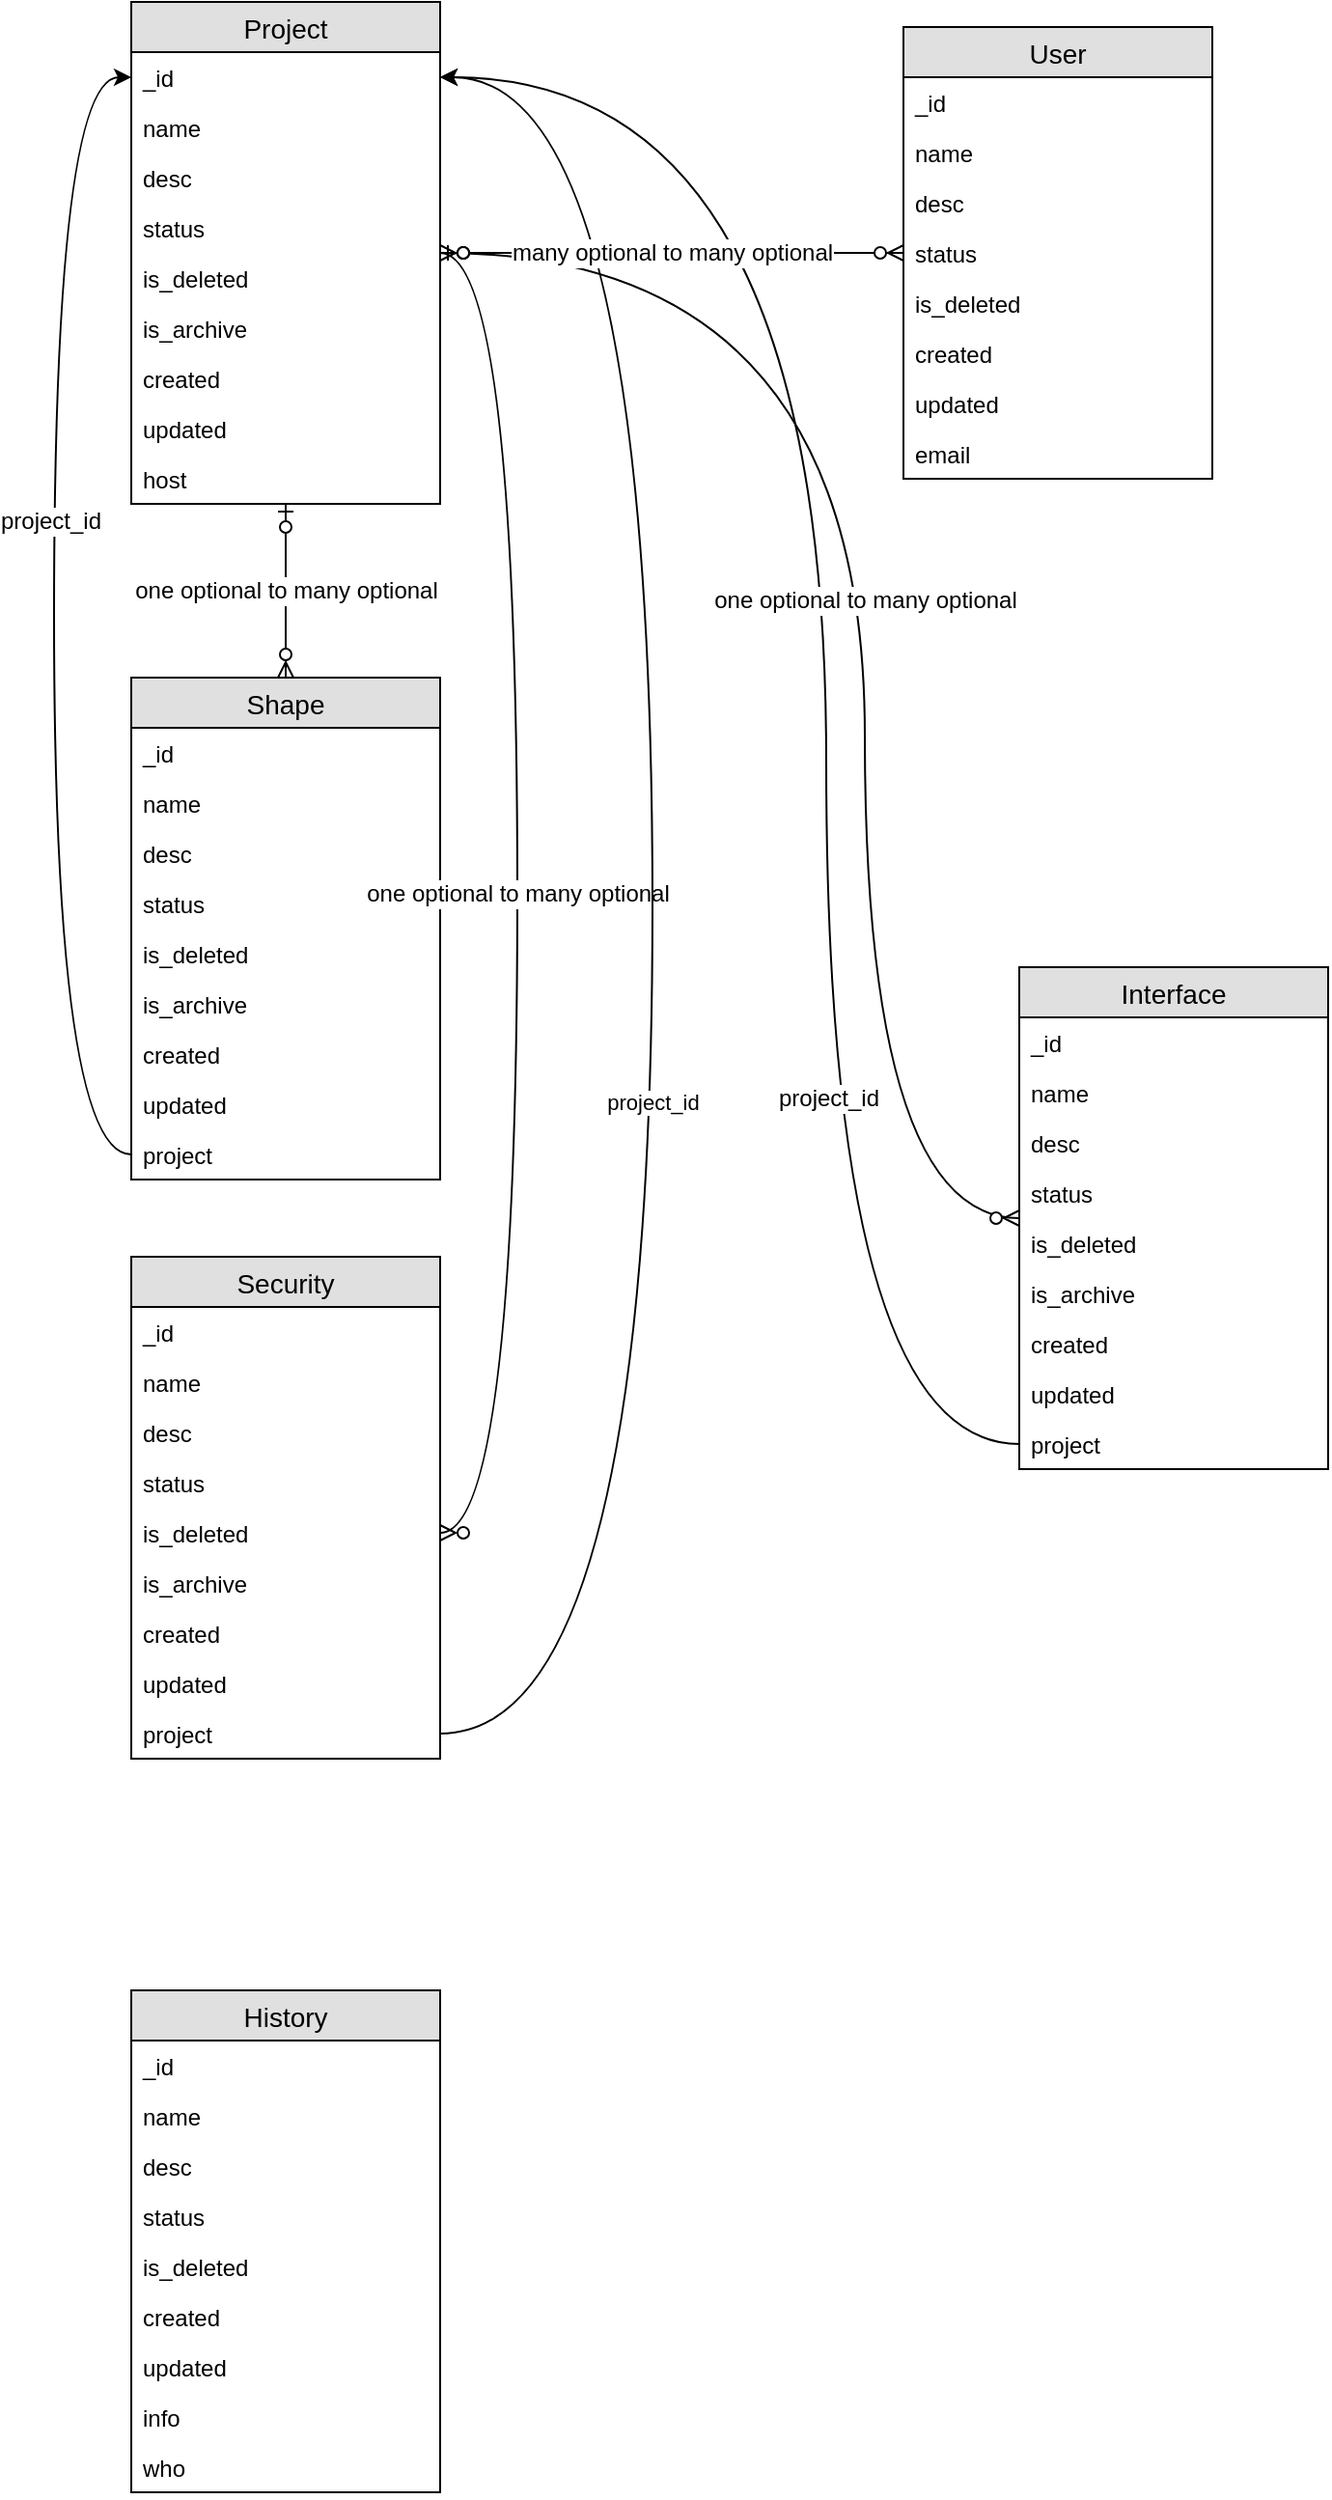 <mxfile version="12.1.1" type="github" pages="1">
  <diagram id="xwn4igHJJTcLy6LHrwpA" name="第 1 页">
    <mxGraphModel dx="1172" dy="681" grid="1" gridSize="10" guides="1" tooltips="1" connect="1" arrows="1" fold="1" page="1" pageScale="1" pageWidth="827" pageHeight="1169" math="0" shadow="0">
      <root>
        <mxCell id="0"/>
        <mxCell id="1" parent="0"/>
        <mxCell id="aHNtrxaZ0qjEewPJSjyl-1" value="History" style="swimlane;fontStyle=0;childLayout=stackLayout;horizontal=1;startSize=26;fillColor=#e0e0e0;horizontalStack=0;resizeParent=1;resizeParentMax=0;resizeLast=0;collapsible=1;marginBottom=0;swimlaneFillColor=#ffffff;align=center;fontSize=14;" vertex="1" parent="1">
          <mxGeometry x="130" y="1460" width="160" height="260" as="geometry"/>
        </mxCell>
        <mxCell id="aHNtrxaZ0qjEewPJSjyl-2" value="_id" style="text;strokeColor=none;fillColor=none;spacingLeft=4;spacingRight=4;overflow=hidden;rotatable=0;points=[[0,0.5],[1,0.5]];portConstraint=eastwest;fontSize=12;" vertex="1" parent="aHNtrxaZ0qjEewPJSjyl-1">
          <mxGeometry y="26" width="160" height="26" as="geometry"/>
        </mxCell>
        <mxCell id="aHNtrxaZ0qjEewPJSjyl-72" value="name" style="text;strokeColor=none;fillColor=none;spacingLeft=4;spacingRight=4;overflow=hidden;rotatable=0;points=[[0,0.5],[1,0.5]];portConstraint=eastwest;fontSize=12;" vertex="1" parent="aHNtrxaZ0qjEewPJSjyl-1">
          <mxGeometry y="52" width="160" height="26" as="geometry"/>
        </mxCell>
        <mxCell id="aHNtrxaZ0qjEewPJSjyl-5" value="desc" style="text;strokeColor=none;fillColor=none;spacingLeft=4;spacingRight=4;overflow=hidden;rotatable=0;points=[[0,0.5],[1,0.5]];portConstraint=eastwest;fontSize=12;" vertex="1" parent="aHNtrxaZ0qjEewPJSjyl-1">
          <mxGeometry y="78" width="160" height="26" as="geometry"/>
        </mxCell>
        <mxCell id="aHNtrxaZ0qjEewPJSjyl-3" value="status" style="text;strokeColor=none;fillColor=none;spacingLeft=4;spacingRight=4;overflow=hidden;rotatable=0;points=[[0,0.5],[1,0.5]];portConstraint=eastwest;fontSize=12;" vertex="1" parent="aHNtrxaZ0qjEewPJSjyl-1">
          <mxGeometry y="104" width="160" height="26" as="geometry"/>
        </mxCell>
        <mxCell id="aHNtrxaZ0qjEewPJSjyl-11" value="is_deleted" style="text;strokeColor=none;fillColor=none;spacingLeft=4;spacingRight=4;overflow=hidden;rotatable=0;points=[[0,0.5],[1,0.5]];portConstraint=eastwest;fontSize=12;" vertex="1" parent="aHNtrxaZ0qjEewPJSjyl-1">
          <mxGeometry y="130" width="160" height="26" as="geometry"/>
        </mxCell>
        <mxCell id="aHNtrxaZ0qjEewPJSjyl-12" value="created" style="text;strokeColor=none;fillColor=none;spacingLeft=4;spacingRight=4;overflow=hidden;rotatable=0;points=[[0,0.5],[1,0.5]];portConstraint=eastwest;fontSize=12;" vertex="1" parent="aHNtrxaZ0qjEewPJSjyl-1">
          <mxGeometry y="156" width="160" height="26" as="geometry"/>
        </mxCell>
        <mxCell id="aHNtrxaZ0qjEewPJSjyl-14" value="updated" style="text;strokeColor=none;fillColor=none;spacingLeft=4;spacingRight=4;overflow=hidden;rotatable=0;points=[[0,0.5],[1,0.5]];portConstraint=eastwest;fontSize=12;" vertex="1" parent="aHNtrxaZ0qjEewPJSjyl-1">
          <mxGeometry y="182" width="160" height="26" as="geometry"/>
        </mxCell>
        <mxCell id="aHNtrxaZ0qjEewPJSjyl-15" value="info" style="text;strokeColor=none;fillColor=none;spacingLeft=4;spacingRight=4;overflow=hidden;rotatable=0;points=[[0,0.5],[1,0.5]];portConstraint=eastwest;fontSize=12;" vertex="1" parent="aHNtrxaZ0qjEewPJSjyl-1">
          <mxGeometry y="208" width="160" height="26" as="geometry"/>
        </mxCell>
        <mxCell id="aHNtrxaZ0qjEewPJSjyl-16" value="who" style="text;strokeColor=none;fillColor=none;spacingLeft=4;spacingRight=4;overflow=hidden;rotatable=0;points=[[0,0.5],[1,0.5]];portConstraint=eastwest;fontSize=12;" vertex="1" parent="aHNtrxaZ0qjEewPJSjyl-1">
          <mxGeometry y="234" width="160" height="26" as="geometry"/>
        </mxCell>
        <mxCell id="aHNtrxaZ0qjEewPJSjyl-18" value="Interface" style="swimlane;fontStyle=0;childLayout=stackLayout;horizontal=1;startSize=26;fillColor=#e0e0e0;horizontalStack=0;resizeParent=1;resizeParentMax=0;resizeLast=0;collapsible=1;marginBottom=0;swimlaneFillColor=#ffffff;align=center;fontSize=14;" vertex="1" parent="1">
          <mxGeometry x="590" y="930" width="160" height="260" as="geometry"/>
        </mxCell>
        <mxCell id="aHNtrxaZ0qjEewPJSjyl-74" value="_id" style="text;strokeColor=none;fillColor=none;spacingLeft=4;spacingRight=4;overflow=hidden;rotatable=0;points=[[0,0.5],[1,0.5]];portConstraint=eastwest;fontSize=12;" vertex="1" parent="aHNtrxaZ0qjEewPJSjyl-18">
          <mxGeometry y="26" width="160" height="26" as="geometry"/>
        </mxCell>
        <mxCell id="aHNtrxaZ0qjEewPJSjyl-19" value="name" style="text;strokeColor=none;fillColor=none;spacingLeft=4;spacingRight=4;overflow=hidden;rotatable=0;points=[[0,0.5],[1,0.5]];portConstraint=eastwest;fontSize=12;" vertex="1" parent="aHNtrxaZ0qjEewPJSjyl-18">
          <mxGeometry y="52" width="160" height="26" as="geometry"/>
        </mxCell>
        <mxCell id="aHNtrxaZ0qjEewPJSjyl-20" value="desc" style="text;strokeColor=none;fillColor=none;spacingLeft=4;spacingRight=4;overflow=hidden;rotatable=0;points=[[0,0.5],[1,0.5]];portConstraint=eastwest;fontSize=12;" vertex="1" parent="aHNtrxaZ0qjEewPJSjyl-18">
          <mxGeometry y="78" width="160" height="26" as="geometry"/>
        </mxCell>
        <mxCell id="aHNtrxaZ0qjEewPJSjyl-21" value="status" style="text;strokeColor=none;fillColor=none;spacingLeft=4;spacingRight=4;overflow=hidden;rotatable=0;points=[[0,0.5],[1,0.5]];portConstraint=eastwest;fontSize=12;" vertex="1" parent="aHNtrxaZ0qjEewPJSjyl-18">
          <mxGeometry y="104" width="160" height="26" as="geometry"/>
        </mxCell>
        <mxCell id="aHNtrxaZ0qjEewPJSjyl-22" value="is_deleted" style="text;strokeColor=none;fillColor=none;spacingLeft=4;spacingRight=4;overflow=hidden;rotatable=0;points=[[0,0.5],[1,0.5]];portConstraint=eastwest;fontSize=12;" vertex="1" parent="aHNtrxaZ0qjEewPJSjyl-18">
          <mxGeometry y="130" width="160" height="26" as="geometry"/>
        </mxCell>
        <mxCell id="aHNtrxaZ0qjEewPJSjyl-27" value="is_archive" style="text;strokeColor=none;fillColor=none;spacingLeft=4;spacingRight=4;overflow=hidden;rotatable=0;points=[[0,0.5],[1,0.5]];portConstraint=eastwest;fontSize=12;" vertex="1" parent="aHNtrxaZ0qjEewPJSjyl-18">
          <mxGeometry y="156" width="160" height="26" as="geometry"/>
        </mxCell>
        <mxCell id="aHNtrxaZ0qjEewPJSjyl-23" value="created" style="text;strokeColor=none;fillColor=none;spacingLeft=4;spacingRight=4;overflow=hidden;rotatable=0;points=[[0,0.5],[1,0.5]];portConstraint=eastwest;fontSize=12;" vertex="1" parent="aHNtrxaZ0qjEewPJSjyl-18">
          <mxGeometry y="182" width="160" height="26" as="geometry"/>
        </mxCell>
        <mxCell id="aHNtrxaZ0qjEewPJSjyl-25" value="updated" style="text;strokeColor=none;fillColor=none;spacingLeft=4;spacingRight=4;overflow=hidden;rotatable=0;points=[[0,0.5],[1,0.5]];portConstraint=eastwest;fontSize=12;" vertex="1" parent="aHNtrxaZ0qjEewPJSjyl-18">
          <mxGeometry y="208" width="160" height="26" as="geometry"/>
        </mxCell>
        <mxCell id="aHNtrxaZ0qjEewPJSjyl-26" value="project" style="text;strokeColor=none;fillColor=none;spacingLeft=4;spacingRight=4;overflow=hidden;rotatable=0;points=[[0,0.5],[1,0.5]];portConstraint=eastwest;fontSize=12;" vertex="1" parent="aHNtrxaZ0qjEewPJSjyl-18">
          <mxGeometry y="234" width="160" height="26" as="geometry"/>
        </mxCell>
        <mxCell id="aHNtrxaZ0qjEewPJSjyl-29" value="Shape" style="swimlane;fontStyle=0;childLayout=stackLayout;horizontal=1;startSize=26;fillColor=#e0e0e0;horizontalStack=0;resizeParent=1;resizeParentMax=0;resizeLast=0;collapsible=1;marginBottom=0;swimlaneFillColor=#ffffff;align=center;fontSize=14;" vertex="1" parent="1">
          <mxGeometry x="130" y="780" width="160" height="260" as="geometry"/>
        </mxCell>
        <mxCell id="aHNtrxaZ0qjEewPJSjyl-75" value="_id" style="text;strokeColor=none;fillColor=none;spacingLeft=4;spacingRight=4;overflow=hidden;rotatable=0;points=[[0,0.5],[1,0.5]];portConstraint=eastwest;fontSize=12;" vertex="1" parent="aHNtrxaZ0qjEewPJSjyl-29">
          <mxGeometry y="26" width="160" height="26" as="geometry"/>
        </mxCell>
        <mxCell id="aHNtrxaZ0qjEewPJSjyl-30" value="name" style="text;strokeColor=none;fillColor=none;spacingLeft=4;spacingRight=4;overflow=hidden;rotatable=0;points=[[0,0.5],[1,0.5]];portConstraint=eastwest;fontSize=12;" vertex="1" parent="aHNtrxaZ0qjEewPJSjyl-29">
          <mxGeometry y="52" width="160" height="26" as="geometry"/>
        </mxCell>
        <mxCell id="aHNtrxaZ0qjEewPJSjyl-31" value="desc" style="text;strokeColor=none;fillColor=none;spacingLeft=4;spacingRight=4;overflow=hidden;rotatable=0;points=[[0,0.5],[1,0.5]];portConstraint=eastwest;fontSize=12;" vertex="1" parent="aHNtrxaZ0qjEewPJSjyl-29">
          <mxGeometry y="78" width="160" height="26" as="geometry"/>
        </mxCell>
        <mxCell id="aHNtrxaZ0qjEewPJSjyl-32" value="status" style="text;strokeColor=none;fillColor=none;spacingLeft=4;spacingRight=4;overflow=hidden;rotatable=0;points=[[0,0.5],[1,0.5]];portConstraint=eastwest;fontSize=12;" vertex="1" parent="aHNtrxaZ0qjEewPJSjyl-29">
          <mxGeometry y="104" width="160" height="26" as="geometry"/>
        </mxCell>
        <mxCell id="aHNtrxaZ0qjEewPJSjyl-33" value="is_deleted" style="text;strokeColor=none;fillColor=none;spacingLeft=4;spacingRight=4;overflow=hidden;rotatable=0;points=[[0,0.5],[1,0.5]];portConstraint=eastwest;fontSize=12;" vertex="1" parent="aHNtrxaZ0qjEewPJSjyl-29">
          <mxGeometry y="130" width="160" height="26" as="geometry"/>
        </mxCell>
        <mxCell id="aHNtrxaZ0qjEewPJSjyl-38" value="is_archive" style="text;strokeColor=none;fillColor=none;spacingLeft=4;spacingRight=4;overflow=hidden;rotatable=0;points=[[0,0.5],[1,0.5]];portConstraint=eastwest;fontSize=12;" vertex="1" parent="aHNtrxaZ0qjEewPJSjyl-29">
          <mxGeometry y="156" width="160" height="26" as="geometry"/>
        </mxCell>
        <mxCell id="aHNtrxaZ0qjEewPJSjyl-34" value="created" style="text;strokeColor=none;fillColor=none;spacingLeft=4;spacingRight=4;overflow=hidden;rotatable=0;points=[[0,0.5],[1,0.5]];portConstraint=eastwest;fontSize=12;" vertex="1" parent="aHNtrxaZ0qjEewPJSjyl-29">
          <mxGeometry y="182" width="160" height="26" as="geometry"/>
        </mxCell>
        <mxCell id="aHNtrxaZ0qjEewPJSjyl-36" value="updated" style="text;strokeColor=none;fillColor=none;spacingLeft=4;spacingRight=4;overflow=hidden;rotatable=0;points=[[0,0.5],[1,0.5]];portConstraint=eastwest;fontSize=12;" vertex="1" parent="aHNtrxaZ0qjEewPJSjyl-29">
          <mxGeometry y="208" width="160" height="26" as="geometry"/>
        </mxCell>
        <mxCell id="aHNtrxaZ0qjEewPJSjyl-37" value="project" style="text;strokeColor=none;fillColor=none;spacingLeft=4;spacingRight=4;overflow=hidden;rotatable=0;points=[[0,0.5],[1,0.5]];portConstraint=eastwest;fontSize=12;" vertex="1" parent="aHNtrxaZ0qjEewPJSjyl-29">
          <mxGeometry y="234" width="160" height="26" as="geometry"/>
        </mxCell>
        <mxCell id="aHNtrxaZ0qjEewPJSjyl-41" value="Project" style="swimlane;fontStyle=0;childLayout=stackLayout;horizontal=1;startSize=26;fillColor=#e0e0e0;horizontalStack=0;resizeParent=1;resizeParentMax=0;resizeLast=0;collapsible=1;marginBottom=0;swimlaneFillColor=#ffffff;align=center;fontSize=14;" vertex="1" parent="1">
          <mxGeometry x="130" y="430" width="160" height="260" as="geometry"/>
        </mxCell>
        <mxCell id="aHNtrxaZ0qjEewPJSjyl-76" value="_id" style="text;strokeColor=none;fillColor=none;spacingLeft=4;spacingRight=4;overflow=hidden;rotatable=0;points=[[0,0.5],[1,0.5]];portConstraint=eastwest;fontSize=12;" vertex="1" parent="aHNtrxaZ0qjEewPJSjyl-41">
          <mxGeometry y="26" width="160" height="26" as="geometry"/>
        </mxCell>
        <mxCell id="aHNtrxaZ0qjEewPJSjyl-42" value="name" style="text;strokeColor=none;fillColor=none;spacingLeft=4;spacingRight=4;overflow=hidden;rotatable=0;points=[[0,0.5],[1,0.5]];portConstraint=eastwest;fontSize=12;" vertex="1" parent="aHNtrxaZ0qjEewPJSjyl-41">
          <mxGeometry y="52" width="160" height="26" as="geometry"/>
        </mxCell>
        <mxCell id="aHNtrxaZ0qjEewPJSjyl-43" value="desc" style="text;strokeColor=none;fillColor=none;spacingLeft=4;spacingRight=4;overflow=hidden;rotatable=0;points=[[0,0.5],[1,0.5]];portConstraint=eastwest;fontSize=12;" vertex="1" parent="aHNtrxaZ0qjEewPJSjyl-41">
          <mxGeometry y="78" width="160" height="26" as="geometry"/>
        </mxCell>
        <mxCell id="aHNtrxaZ0qjEewPJSjyl-44" value="status" style="text;strokeColor=none;fillColor=none;spacingLeft=4;spacingRight=4;overflow=hidden;rotatable=0;points=[[0,0.5],[1,0.5]];portConstraint=eastwest;fontSize=12;" vertex="1" parent="aHNtrxaZ0qjEewPJSjyl-41">
          <mxGeometry y="104" width="160" height="26" as="geometry"/>
        </mxCell>
        <mxCell id="aHNtrxaZ0qjEewPJSjyl-45" value="is_deleted" style="text;strokeColor=none;fillColor=none;spacingLeft=4;spacingRight=4;overflow=hidden;rotatable=0;points=[[0,0.5],[1,0.5]];portConstraint=eastwest;fontSize=12;" vertex="1" parent="aHNtrxaZ0qjEewPJSjyl-41">
          <mxGeometry y="130" width="160" height="26" as="geometry"/>
        </mxCell>
        <mxCell id="aHNtrxaZ0qjEewPJSjyl-90" value="is_archive" style="text;strokeColor=none;fillColor=none;spacingLeft=4;spacingRight=4;overflow=hidden;rotatable=0;points=[[0,0.5],[1,0.5]];portConstraint=eastwest;fontSize=12;" vertex="1" parent="aHNtrxaZ0qjEewPJSjyl-41">
          <mxGeometry y="156" width="160" height="26" as="geometry"/>
        </mxCell>
        <mxCell id="aHNtrxaZ0qjEewPJSjyl-46" value="created" style="text;strokeColor=none;fillColor=none;spacingLeft=4;spacingRight=4;overflow=hidden;rotatable=0;points=[[0,0.5],[1,0.5]];portConstraint=eastwest;fontSize=12;" vertex="1" parent="aHNtrxaZ0qjEewPJSjyl-41">
          <mxGeometry y="182" width="160" height="26" as="geometry"/>
        </mxCell>
        <mxCell id="aHNtrxaZ0qjEewPJSjyl-48" value="updated" style="text;strokeColor=none;fillColor=none;spacingLeft=4;spacingRight=4;overflow=hidden;rotatable=0;points=[[0,0.5],[1,0.5]];portConstraint=eastwest;fontSize=12;" vertex="1" parent="aHNtrxaZ0qjEewPJSjyl-41">
          <mxGeometry y="208" width="160" height="26" as="geometry"/>
        </mxCell>
        <mxCell id="aHNtrxaZ0qjEewPJSjyl-49" value="host" style="text;strokeColor=none;fillColor=none;spacingLeft=4;spacingRight=4;overflow=hidden;rotatable=0;points=[[0,0.5],[1,0.5]];portConstraint=eastwest;fontSize=12;" vertex="1" parent="aHNtrxaZ0qjEewPJSjyl-41">
          <mxGeometry y="234" width="160" height="26" as="geometry"/>
        </mxCell>
        <mxCell id="aHNtrxaZ0qjEewPJSjyl-51" value="Security" style="swimlane;fontStyle=0;childLayout=stackLayout;horizontal=1;startSize=26;fillColor=#e0e0e0;horizontalStack=0;resizeParent=1;resizeParentMax=0;resizeLast=0;collapsible=1;marginBottom=0;swimlaneFillColor=#ffffff;align=center;fontSize=14;" vertex="1" parent="1">
          <mxGeometry x="130" y="1080" width="160" height="260" as="geometry"/>
        </mxCell>
        <mxCell id="aHNtrxaZ0qjEewPJSjyl-77" value="_id" style="text;strokeColor=none;fillColor=none;spacingLeft=4;spacingRight=4;overflow=hidden;rotatable=0;points=[[0,0.5],[1,0.5]];portConstraint=eastwest;fontSize=12;" vertex="1" parent="aHNtrxaZ0qjEewPJSjyl-51">
          <mxGeometry y="26" width="160" height="26" as="geometry"/>
        </mxCell>
        <mxCell id="aHNtrxaZ0qjEewPJSjyl-52" value="name" style="text;strokeColor=none;fillColor=none;spacingLeft=4;spacingRight=4;overflow=hidden;rotatable=0;points=[[0,0.5],[1,0.5]];portConstraint=eastwest;fontSize=12;" vertex="1" parent="aHNtrxaZ0qjEewPJSjyl-51">
          <mxGeometry y="52" width="160" height="26" as="geometry"/>
        </mxCell>
        <mxCell id="aHNtrxaZ0qjEewPJSjyl-53" value="desc" style="text;strokeColor=none;fillColor=none;spacingLeft=4;spacingRight=4;overflow=hidden;rotatable=0;points=[[0,0.5],[1,0.5]];portConstraint=eastwest;fontSize=12;" vertex="1" parent="aHNtrxaZ0qjEewPJSjyl-51">
          <mxGeometry y="78" width="160" height="26" as="geometry"/>
        </mxCell>
        <mxCell id="aHNtrxaZ0qjEewPJSjyl-54" value="status" style="text;strokeColor=none;fillColor=none;spacingLeft=4;spacingRight=4;overflow=hidden;rotatable=0;points=[[0,0.5],[1,0.5]];portConstraint=eastwest;fontSize=12;" vertex="1" parent="aHNtrxaZ0qjEewPJSjyl-51">
          <mxGeometry y="104" width="160" height="26" as="geometry"/>
        </mxCell>
        <mxCell id="aHNtrxaZ0qjEewPJSjyl-55" value="is_deleted" style="text;strokeColor=none;fillColor=none;spacingLeft=4;spacingRight=4;overflow=hidden;rotatable=0;points=[[0,0.5],[1,0.5]];portConstraint=eastwest;fontSize=12;" vertex="1" parent="aHNtrxaZ0qjEewPJSjyl-51">
          <mxGeometry y="130" width="160" height="26" as="geometry"/>
        </mxCell>
        <mxCell id="aHNtrxaZ0qjEewPJSjyl-91" value="is_archive" style="text;strokeColor=none;fillColor=none;spacingLeft=4;spacingRight=4;overflow=hidden;rotatable=0;points=[[0,0.5],[1,0.5]];portConstraint=eastwest;fontSize=12;" vertex="1" parent="aHNtrxaZ0qjEewPJSjyl-51">
          <mxGeometry y="156" width="160" height="26" as="geometry"/>
        </mxCell>
        <mxCell id="aHNtrxaZ0qjEewPJSjyl-56" value="created" style="text;strokeColor=none;fillColor=none;spacingLeft=4;spacingRight=4;overflow=hidden;rotatable=0;points=[[0,0.5],[1,0.5]];portConstraint=eastwest;fontSize=12;" vertex="1" parent="aHNtrxaZ0qjEewPJSjyl-51">
          <mxGeometry y="182" width="160" height="26" as="geometry"/>
        </mxCell>
        <mxCell id="aHNtrxaZ0qjEewPJSjyl-58" value="updated" style="text;strokeColor=none;fillColor=none;spacingLeft=4;spacingRight=4;overflow=hidden;rotatable=0;points=[[0,0.5],[1,0.5]];portConstraint=eastwest;fontSize=12;" vertex="1" parent="aHNtrxaZ0qjEewPJSjyl-51">
          <mxGeometry y="208" width="160" height="26" as="geometry"/>
        </mxCell>
        <mxCell id="aHNtrxaZ0qjEewPJSjyl-89" value="project" style="text;strokeColor=none;fillColor=none;spacingLeft=4;spacingRight=4;overflow=hidden;rotatable=0;points=[[0,0.5],[1,0.5]];portConstraint=eastwest;fontSize=12;" vertex="1" parent="aHNtrxaZ0qjEewPJSjyl-51">
          <mxGeometry y="234" width="160" height="26" as="geometry"/>
        </mxCell>
        <mxCell id="aHNtrxaZ0qjEewPJSjyl-61" value="User" style="swimlane;fontStyle=0;childLayout=stackLayout;horizontal=1;startSize=26;fillColor=#e0e0e0;horizontalStack=0;resizeParent=1;resizeParentMax=0;resizeLast=0;collapsible=1;marginBottom=0;swimlaneFillColor=#ffffff;align=center;fontSize=14;" vertex="1" parent="1">
          <mxGeometry x="530" y="443" width="160" height="234" as="geometry"/>
        </mxCell>
        <mxCell id="aHNtrxaZ0qjEewPJSjyl-78" value="_id" style="text;strokeColor=none;fillColor=none;spacingLeft=4;spacingRight=4;overflow=hidden;rotatable=0;points=[[0,0.5],[1,0.5]];portConstraint=eastwest;fontSize=12;" vertex="1" parent="aHNtrxaZ0qjEewPJSjyl-61">
          <mxGeometry y="26" width="160" height="26" as="geometry"/>
        </mxCell>
        <mxCell id="aHNtrxaZ0qjEewPJSjyl-62" value="name" style="text;strokeColor=none;fillColor=none;spacingLeft=4;spacingRight=4;overflow=hidden;rotatable=0;points=[[0,0.5],[1,0.5]];portConstraint=eastwest;fontSize=12;" vertex="1" parent="aHNtrxaZ0qjEewPJSjyl-61">
          <mxGeometry y="52" width="160" height="26" as="geometry"/>
        </mxCell>
        <mxCell id="aHNtrxaZ0qjEewPJSjyl-63" value="desc" style="text;strokeColor=none;fillColor=none;spacingLeft=4;spacingRight=4;overflow=hidden;rotatable=0;points=[[0,0.5],[1,0.5]];portConstraint=eastwest;fontSize=12;" vertex="1" parent="aHNtrxaZ0qjEewPJSjyl-61">
          <mxGeometry y="78" width="160" height="26" as="geometry"/>
        </mxCell>
        <mxCell id="aHNtrxaZ0qjEewPJSjyl-64" value="status" style="text;strokeColor=none;fillColor=none;spacingLeft=4;spacingRight=4;overflow=hidden;rotatable=0;points=[[0,0.5],[1,0.5]];portConstraint=eastwest;fontSize=12;" vertex="1" parent="aHNtrxaZ0qjEewPJSjyl-61">
          <mxGeometry y="104" width="160" height="26" as="geometry"/>
        </mxCell>
        <mxCell id="aHNtrxaZ0qjEewPJSjyl-65" value="is_deleted" style="text;strokeColor=none;fillColor=none;spacingLeft=4;spacingRight=4;overflow=hidden;rotatable=0;points=[[0,0.5],[1,0.5]];portConstraint=eastwest;fontSize=12;" vertex="1" parent="aHNtrxaZ0qjEewPJSjyl-61">
          <mxGeometry y="130" width="160" height="26" as="geometry"/>
        </mxCell>
        <mxCell id="aHNtrxaZ0qjEewPJSjyl-66" value="created" style="text;strokeColor=none;fillColor=none;spacingLeft=4;spacingRight=4;overflow=hidden;rotatable=0;points=[[0,0.5],[1,0.5]];portConstraint=eastwest;fontSize=12;" vertex="1" parent="aHNtrxaZ0qjEewPJSjyl-61">
          <mxGeometry y="156" width="160" height="26" as="geometry"/>
        </mxCell>
        <mxCell id="aHNtrxaZ0qjEewPJSjyl-68" value="updated" style="text;strokeColor=none;fillColor=none;spacingLeft=4;spacingRight=4;overflow=hidden;rotatable=0;points=[[0,0.5],[1,0.5]];portConstraint=eastwest;fontSize=12;" vertex="1" parent="aHNtrxaZ0qjEewPJSjyl-61">
          <mxGeometry y="182" width="160" height="26" as="geometry"/>
        </mxCell>
        <mxCell id="aHNtrxaZ0qjEewPJSjyl-69" value="email" style="text;strokeColor=none;fillColor=none;spacingLeft=4;spacingRight=4;overflow=hidden;rotatable=0;points=[[0,0.5],[1,0.5]];portConstraint=eastwest;fontSize=12;" vertex="1" parent="aHNtrxaZ0qjEewPJSjyl-61">
          <mxGeometry y="208" width="160" height="26" as="geometry"/>
        </mxCell>
        <mxCell id="aHNtrxaZ0qjEewPJSjyl-84" style="edgeStyle=orthogonalEdgeStyle;rounded=0;orthogonalLoop=1;jettySize=auto;html=1;exitX=0;exitY=0.5;exitDx=0;exitDy=0;curved=1;" edge="1" parent="1" source="aHNtrxaZ0qjEewPJSjyl-37" target="aHNtrxaZ0qjEewPJSjyl-76">
          <mxGeometry relative="1" as="geometry">
            <Array as="points">
              <mxPoint x="90" y="1027"/>
              <mxPoint x="90" y="469"/>
            </Array>
          </mxGeometry>
        </mxCell>
        <mxCell id="aHNtrxaZ0qjEewPJSjyl-100" value="project_id" style="text;html=1;resizable=0;points=[];align=center;verticalAlign=middle;labelBackgroundColor=#ffffff;" vertex="1" connectable="0" parent="aHNtrxaZ0qjEewPJSjyl-84">
          <mxGeometry x="0.153" y="2" relative="1" as="geometry">
            <mxPoint as="offset"/>
          </mxGeometry>
        </mxCell>
        <mxCell id="aHNtrxaZ0qjEewPJSjyl-85" style="rounded=0;orthogonalLoop=1;jettySize=auto;html=1;exitX=0;exitY=0.5;exitDx=0;exitDy=0;edgeStyle=orthogonalEdgeStyle;curved=1;" edge="1" parent="1" source="aHNtrxaZ0qjEewPJSjyl-26">
          <mxGeometry relative="1" as="geometry">
            <mxPoint x="290" y="469" as="targetPoint"/>
            <Array as="points">
              <mxPoint x="490" y="1177"/>
              <mxPoint x="490" y="469"/>
            </Array>
          </mxGeometry>
        </mxCell>
        <mxCell id="aHNtrxaZ0qjEewPJSjyl-99" value="project_id" style="text;html=1;resizable=0;points=[];align=center;verticalAlign=middle;labelBackgroundColor=#ffffff;" vertex="1" connectable="0" parent="aHNtrxaZ0qjEewPJSjyl-85">
          <mxGeometry x="-0.446" y="-1" relative="1" as="geometry">
            <mxPoint as="offset"/>
          </mxGeometry>
        </mxCell>
        <mxCell id="aHNtrxaZ0qjEewPJSjyl-86" value="one optional to many optional" style="edgeStyle=orthogonalEdgeStyle;fontSize=12;html=1;endArrow=ERzeroToMany;startArrow=ERzeroToOne;curved=1;" edge="1" parent="1" source="aHNtrxaZ0qjEewPJSjyl-41" target="aHNtrxaZ0qjEewPJSjyl-18">
          <mxGeometry width="100" height="100" relative="1" as="geometry">
            <mxPoint x="10" y="490" as="sourcePoint"/>
            <mxPoint x="110" y="390" as="targetPoint"/>
            <Array as="points">
              <mxPoint x="510" y="560"/>
              <mxPoint x="510" y="1060"/>
            </Array>
          </mxGeometry>
        </mxCell>
        <mxCell id="aHNtrxaZ0qjEewPJSjyl-87" value="one optional to many optional" style="edgeStyle=orthogonalEdgeStyle;fontSize=12;html=1;endArrow=ERzeroToMany;startArrow=ERzeroToOne;curved=1;" edge="1" parent="1" source="aHNtrxaZ0qjEewPJSjyl-41" target="aHNtrxaZ0qjEewPJSjyl-29">
          <mxGeometry width="100" height="100" relative="1" as="geometry">
            <mxPoint x="180" y="466" as="sourcePoint"/>
            <mxPoint x="330" y="110" as="targetPoint"/>
          </mxGeometry>
        </mxCell>
        <mxCell id="aHNtrxaZ0qjEewPJSjyl-92" value="one optional to many optional" style="edgeStyle=orthogonalEdgeStyle;fontSize=12;html=1;endArrow=ERzeroToMany;startArrow=ERzeroToOne;curved=1;" edge="1" parent="1" source="aHNtrxaZ0qjEewPJSjyl-41" target="aHNtrxaZ0qjEewPJSjyl-55">
          <mxGeometry width="100" height="100" relative="1" as="geometry">
            <mxPoint x="300" y="570" as="sourcePoint"/>
            <mxPoint x="300" y="870" as="targetPoint"/>
            <Array as="points">
              <mxPoint x="330" y="560"/>
              <mxPoint x="330" y="1223"/>
            </Array>
          </mxGeometry>
        </mxCell>
        <mxCell id="aHNtrxaZ0qjEewPJSjyl-94" value="project_id" style="rounded=0;orthogonalLoop=1;jettySize=auto;html=1;edgeStyle=orthogonalEdgeStyle;elbow=vertical;curved=1;" edge="1" parent="1" source="aHNtrxaZ0qjEewPJSjyl-89" target="aHNtrxaZ0qjEewPJSjyl-76">
          <mxGeometry x="-0.189" relative="1" as="geometry">
            <Array as="points">
              <mxPoint x="400" y="1327"/>
              <mxPoint x="400" y="469"/>
            </Array>
            <mxPoint as="offset"/>
          </mxGeometry>
        </mxCell>
        <mxCell id="aHNtrxaZ0qjEewPJSjyl-95" value="many optional to many optional" style="edgeStyle=orthogonalEdgeStyle;fontSize=12;html=1;endArrow=ERzeroToMany;startArrow=ERzeroToMany;curved=1;endFill=1;" edge="1" parent="1" source="aHNtrxaZ0qjEewPJSjyl-41" target="aHNtrxaZ0qjEewPJSjyl-61">
          <mxGeometry width="100" height="100" relative="1" as="geometry">
            <mxPoint x="-220" y="700" as="sourcePoint"/>
            <mxPoint x="-120" y="600" as="targetPoint"/>
            <Array as="points">
              <mxPoint x="420" y="560"/>
              <mxPoint x="420" y="560"/>
            </Array>
          </mxGeometry>
        </mxCell>
      </root>
    </mxGraphModel>
  </diagram>
</mxfile>
